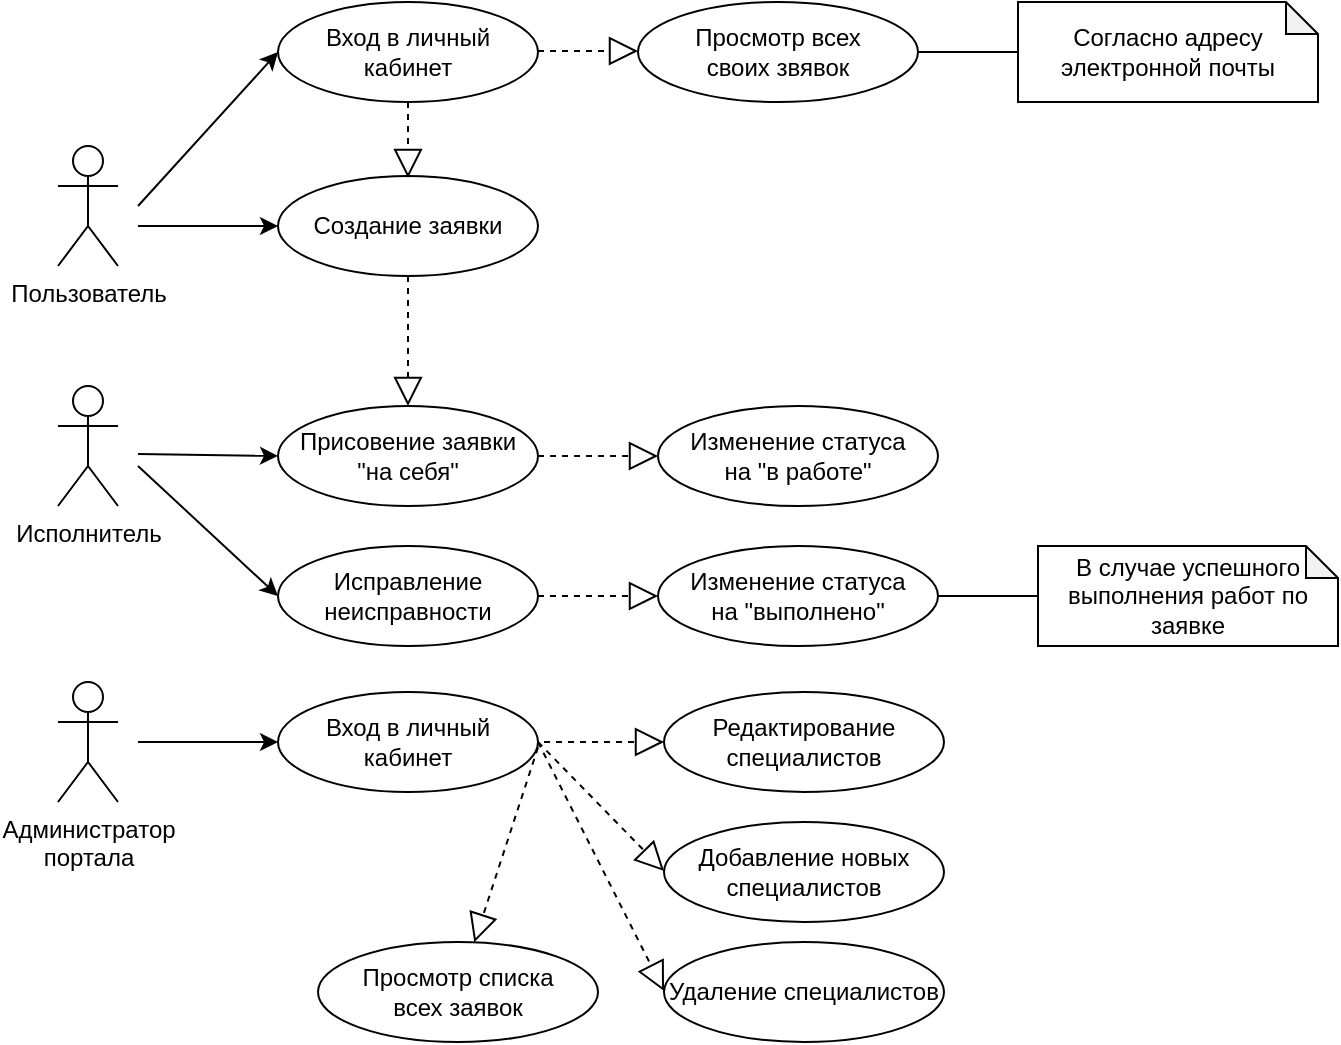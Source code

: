 <mxfile version="12.9.3" type="device"><diagram id="7CNjdq1p9Rx2Vc0xxwox" name="Page-1"><mxGraphModel dx="946" dy="608" grid="1" gridSize="10" guides="1" tooltips="1" connect="1" arrows="1" fold="1" page="1" pageScale="1" pageWidth="827" pageHeight="1169" math="0" shadow="0"><root><mxCell id="0"/><mxCell id="1" parent="0"/><mxCell id="xirnpHPa4IS2jsnOmyKm-1" value="Пользователь" style="shape=umlActor;verticalLabelPosition=bottom;labelBackgroundColor=#ffffff;verticalAlign=top;html=1;outlineConnect=0;" parent="1" vertex="1"><mxGeometry x="40" y="72" width="30" height="60" as="geometry"/></mxCell><mxCell id="xirnpHPa4IS2jsnOmyKm-6" value="Исполнитель" style="shape=umlActor;verticalLabelPosition=bottom;labelBackgroundColor=#ffffff;verticalAlign=top;html=1;outlineConnect=0;" parent="1" vertex="1"><mxGeometry x="40" y="192" width="30" height="60" as="geometry"/></mxCell><mxCell id="xirnpHPa4IS2jsnOmyKm-7" value="Создание заявки" style="ellipse;whiteSpace=wrap;html=1;" parent="1" vertex="1"><mxGeometry x="150" y="87" width="130" height="50" as="geometry"/></mxCell><mxCell id="xirnpHPa4IS2jsnOmyKm-8" value="" style="endArrow=classic;html=1;entryX=0;entryY=0.5;entryDx=0;entryDy=0;" parent="1" target="xirnpHPa4IS2jsnOmyKm-7" edge="1"><mxGeometry width="50" height="50" relative="1" as="geometry"><mxPoint x="80" y="112" as="sourcePoint"/><mxPoint x="460" y="232" as="targetPoint"/></mxGeometry></mxCell><mxCell id="xirnpHPa4IS2jsnOmyKm-11" value="Присовение заявки &lt;br&gt;&quot;на себя&quot;" style="ellipse;whiteSpace=wrap;html=1;" parent="1" vertex="1"><mxGeometry x="150" y="202" width="130" height="50" as="geometry"/></mxCell><mxCell id="xirnpHPa4IS2jsnOmyKm-13" value="Изменение статуса &lt;br&gt;на &quot;в работе&quot;" style="ellipse;whiteSpace=wrap;html=1;" parent="1" vertex="1"><mxGeometry x="340" y="202" width="140" height="50" as="geometry"/></mxCell><mxCell id="xirnpHPa4IS2jsnOmyKm-15" value="Вход в личный кабинет" style="ellipse;whiteSpace=wrap;html=1;" parent="1" vertex="1"><mxGeometry x="150" width="130" height="50" as="geometry"/></mxCell><mxCell id="xirnpHPa4IS2jsnOmyKm-16" value="" style="endArrow=classic;html=1;entryX=0;entryY=0.5;entryDx=0;entryDy=0;" parent="1" target="xirnpHPa4IS2jsnOmyKm-15" edge="1"><mxGeometry width="50" height="50" relative="1" as="geometry"><mxPoint x="80" y="102" as="sourcePoint"/><mxPoint x="520" y="62" as="targetPoint"/></mxGeometry></mxCell><mxCell id="xirnpHPa4IS2jsnOmyKm-17" value="" style="endArrow=block;dashed=1;endFill=0;endSize=12;html=1;exitX=0.5;exitY=1;exitDx=0;exitDy=0;entryX=0.5;entryY=0;entryDx=0;entryDy=0;" parent="1" source="xirnpHPa4IS2jsnOmyKm-7" target="xirnpHPa4IS2jsnOmyKm-11" edge="1"><mxGeometry width="160" relative="1" as="geometry"><mxPoint x="190" y="372" as="sourcePoint"/><mxPoint x="350" y="372" as="targetPoint"/></mxGeometry></mxCell><mxCell id="xirnpHPa4IS2jsnOmyKm-19" value="" style="endArrow=block;dashed=1;endFill=0;endSize=12;html=1;exitX=1;exitY=0.5;exitDx=0;exitDy=0;entryX=0;entryY=0.5;entryDx=0;entryDy=0;" parent="1" source="xirnpHPa4IS2jsnOmyKm-11" target="xirnpHPa4IS2jsnOmyKm-13" edge="1"><mxGeometry width="160" relative="1" as="geometry"><mxPoint x="470" y="362" as="sourcePoint"/><mxPoint x="470" y="427" as="targetPoint"/></mxGeometry></mxCell><mxCell id="xirnpHPa4IS2jsnOmyKm-20" value="" style="endArrow=classic;html=1;entryX=0;entryY=0.5;entryDx=0;entryDy=0;" parent="1" target="xirnpHPa4IS2jsnOmyKm-11" edge="1"><mxGeometry width="50" height="50" relative="1" as="geometry"><mxPoint x="80" y="226" as="sourcePoint"/><mxPoint x="140" y="226.41" as="targetPoint"/></mxGeometry></mxCell><mxCell id="xirnpHPa4IS2jsnOmyKm-21" value="Просмотр всех &lt;br&gt;своих звявок" style="ellipse;whiteSpace=wrap;html=1;" parent="1" vertex="1"><mxGeometry x="330" width="140" height="50" as="geometry"/></mxCell><mxCell id="xirnpHPa4IS2jsnOmyKm-22" value="" style="endArrow=block;dashed=1;endFill=0;endSize=12;html=1;exitX=1;exitY=0.5;exitDx=0;exitDy=0;entryX=0;entryY=0.5;entryDx=0;entryDy=0;" parent="1" edge="1"><mxGeometry width="160" relative="1" as="geometry"><mxPoint x="280" y="24.5" as="sourcePoint"/><mxPoint x="330" y="24.5" as="targetPoint"/></mxGeometry></mxCell><mxCell id="xirnpHPa4IS2jsnOmyKm-23" value="Согласно адресу электронной почты" style="shape=note;whiteSpace=wrap;html=1;backgroundOutline=1;darkOpacity=0.05;size=16;" parent="1" vertex="1"><mxGeometry x="520" width="150" height="50" as="geometry"/></mxCell><mxCell id="xirnpHPa4IS2jsnOmyKm-24" value="" style="endArrow=none;html=1;exitX=1;exitY=0.5;exitDx=0;exitDy=0;entryX=0;entryY=0.5;entryDx=0;entryDy=0;entryPerimeter=0;" parent="1" source="xirnpHPa4IS2jsnOmyKm-21" target="xirnpHPa4IS2jsnOmyKm-23" edge="1"><mxGeometry width="50" height="50" relative="1" as="geometry"><mxPoint x="570" y="220" as="sourcePoint"/><mxPoint x="620" y="170" as="targetPoint"/></mxGeometry></mxCell><mxCell id="xirnpHPa4IS2jsnOmyKm-25" value="" style="endArrow=block;dashed=1;endFill=0;endSize=12;html=1;exitX=0.5;exitY=1;exitDx=0;exitDy=0;" parent="1" source="xirnpHPa4IS2jsnOmyKm-15" edge="1"><mxGeometry width="160" relative="1" as="geometry"><mxPoint x="280" y="113" as="sourcePoint"/><mxPoint x="215" y="88" as="targetPoint"/></mxGeometry></mxCell><mxCell id="xirnpHPa4IS2jsnOmyKm-27" value="Исправление неисправности" style="ellipse;whiteSpace=wrap;html=1;" parent="1" vertex="1"><mxGeometry x="150" y="272" width="130" height="50" as="geometry"/></mxCell><mxCell id="xirnpHPa4IS2jsnOmyKm-28" value="" style="endArrow=classic;html=1;entryX=0;entryY=0.5;entryDx=0;entryDy=0;" parent="1" target="xirnpHPa4IS2jsnOmyKm-27" edge="1"><mxGeometry width="50" height="50" relative="1" as="geometry"><mxPoint x="80" y="232" as="sourcePoint"/><mxPoint x="180" y="392" as="targetPoint"/></mxGeometry></mxCell><mxCell id="xirnpHPa4IS2jsnOmyKm-29" value="Изменение статуса &lt;br&gt;на &quot;выполнено&quot;" style="ellipse;whiteSpace=wrap;html=1;" parent="1" vertex="1"><mxGeometry x="340" y="272" width="140" height="50" as="geometry"/></mxCell><mxCell id="xirnpHPa4IS2jsnOmyKm-30" value="" style="endArrow=block;dashed=1;endFill=0;endSize=12;html=1;exitX=1;exitY=0.5;exitDx=0;exitDy=0;entryX=0;entryY=0.5;entryDx=0;entryDy=0;" parent="1" target="xirnpHPa4IS2jsnOmyKm-29" edge="1"><mxGeometry width="160" relative="1" as="geometry"><mxPoint x="280" y="297" as="sourcePoint"/><mxPoint x="470" y="497" as="targetPoint"/></mxGeometry></mxCell><mxCell id="xirnpHPa4IS2jsnOmyKm-31" value="В случае успешного выполнения работ по заявке" style="shape=note;whiteSpace=wrap;html=1;backgroundOutline=1;darkOpacity=0.05;size=16;" parent="1" vertex="1"><mxGeometry x="530" y="272" width="150" height="50" as="geometry"/></mxCell><mxCell id="xirnpHPa4IS2jsnOmyKm-32" value="" style="endArrow=none;html=1;exitX=1;exitY=0.5;exitDx=0;exitDy=0;entryX=0;entryY=0.5;entryDx=0;entryDy=0;entryPerimeter=0;" parent="1" target="xirnpHPa4IS2jsnOmyKm-31" edge="1"><mxGeometry width="50" height="50" relative="1" as="geometry"><mxPoint x="480" y="297" as="sourcePoint"/><mxPoint x="630" y="442" as="targetPoint"/></mxGeometry></mxCell><mxCell id="Ul1j9hAnup5i-lksxYOs-1" value="Администратор &lt;br&gt;портала" style="shape=umlActor;verticalLabelPosition=bottom;labelBackgroundColor=#ffffff;verticalAlign=top;html=1;outlineConnect=0;" parent="1" vertex="1"><mxGeometry x="40" y="340" width="30" height="60" as="geometry"/></mxCell><mxCell id="Ul1j9hAnup5i-lksxYOs-2" value="Вход в личный кабинет" style="ellipse;whiteSpace=wrap;html=1;" parent="1" vertex="1"><mxGeometry x="150" y="345" width="130" height="50" as="geometry"/></mxCell><mxCell id="Ul1j9hAnup5i-lksxYOs-3" value="" style="endArrow=classic;html=1;entryX=0;entryY=0.5;entryDx=0;entryDy=0;" parent="1" target="Ul1j9hAnup5i-lksxYOs-2" edge="1"><mxGeometry width="50" height="50" relative="1" as="geometry"><mxPoint x="80" y="370" as="sourcePoint"/><mxPoint x="430" y="450" as="targetPoint"/></mxGeometry></mxCell><mxCell id="Ul1j9hAnup5i-lksxYOs-4" value="Редактирование специалистов" style="ellipse;whiteSpace=wrap;html=1;" parent="1" vertex="1"><mxGeometry x="343" y="345" width="140" height="50" as="geometry"/></mxCell><mxCell id="Ul1j9hAnup5i-lksxYOs-5" value="" style="endArrow=block;dashed=1;endFill=0;endSize=12;html=1;exitX=1;exitY=0.5;exitDx=0;exitDy=0;entryX=0;entryY=0.5;entryDx=0;entryDy=0;" parent="1" edge="1"><mxGeometry width="160" relative="1" as="geometry"><mxPoint x="283" y="370" as="sourcePoint"/><mxPoint x="343" y="370" as="targetPoint"/></mxGeometry></mxCell><mxCell id="Ul1j9hAnup5i-lksxYOs-6" value="Добавление новых специалистов" style="ellipse;whiteSpace=wrap;html=1;" parent="1" vertex="1"><mxGeometry x="343" y="410" width="140" height="50" as="geometry"/></mxCell><mxCell id="Ul1j9hAnup5i-lksxYOs-7" value="Удаление специалистов" style="ellipse;whiteSpace=wrap;html=1;" parent="1" vertex="1"><mxGeometry x="343" y="470" width="140" height="50" as="geometry"/></mxCell><mxCell id="Ul1j9hAnup5i-lksxYOs-8" value="" style="endArrow=block;dashed=1;endFill=0;endSize=12;html=1;exitX=1;exitY=0.5;exitDx=0;exitDy=0;entryX=0;entryY=0.5;entryDx=0;entryDy=0;" parent="1" source="Ul1j9hAnup5i-lksxYOs-2" edge="1"><mxGeometry width="160" relative="1" as="geometry"><mxPoint x="283" y="434.5" as="sourcePoint"/><mxPoint x="343" y="434.5" as="targetPoint"/></mxGeometry></mxCell><mxCell id="Ul1j9hAnup5i-lksxYOs-9" value="" style="endArrow=block;dashed=1;endFill=0;endSize=12;html=1;exitX=1;exitY=0.5;exitDx=0;exitDy=0;entryX=0;entryY=0.5;entryDx=0;entryDy=0;" parent="1" source="Ul1j9hAnup5i-lksxYOs-2" edge="1"><mxGeometry width="160" relative="1" as="geometry"><mxPoint x="280" y="430" as="sourcePoint"/><mxPoint x="343" y="494.5" as="targetPoint"/></mxGeometry></mxCell><mxCell id="z-Pgs9GeupdWgGaVnb5H-1" value="Просмотр списка &lt;br&gt;всех заявок" style="ellipse;whiteSpace=wrap;html=1;" vertex="1" parent="1"><mxGeometry x="170" y="470" width="140" height="50" as="geometry"/></mxCell><mxCell id="z-Pgs9GeupdWgGaVnb5H-2" value="" style="endArrow=block;dashed=1;endFill=0;endSize=12;html=1;exitX=1;exitY=0.5;exitDx=0;exitDy=0;" edge="1" parent="1" target="z-Pgs9GeupdWgGaVnb5H-1"><mxGeometry width="160" relative="1" as="geometry"><mxPoint x="280" y="372.75" as="sourcePoint"/><mxPoint x="343" y="497.25" as="targetPoint"/></mxGeometry></mxCell></root></mxGraphModel></diagram></mxfile>